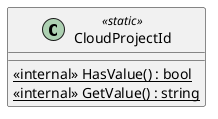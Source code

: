@startuml
class CloudProjectId <<static>> {
    <<internal>> {static} HasValue() : bool
    <<internal>> {static} GetValue() : string
}
@enduml
